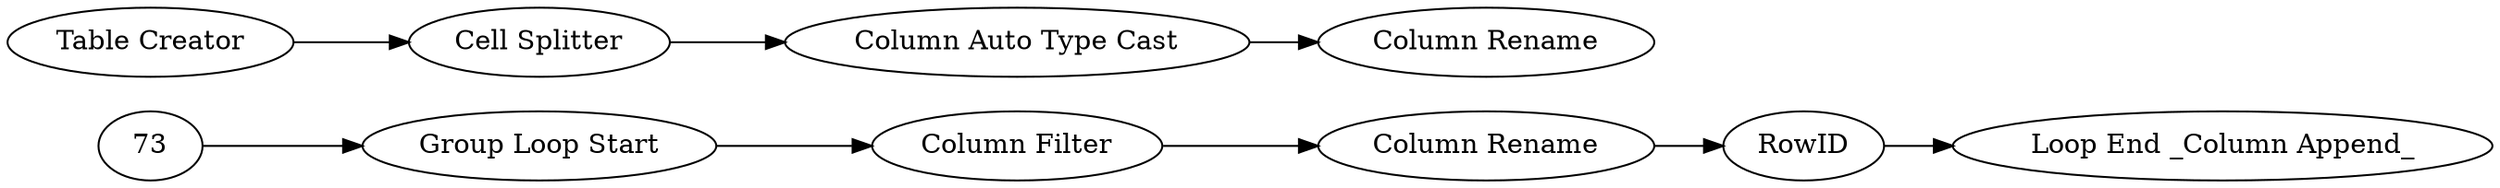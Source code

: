 digraph {
	70 [label="Group Loop Start"]
	71 [label="Column Rename"]
	64 [label="Table Creator"]
	65 [label="Cell Splitter"]
	66 [label="Column Auto Type Cast"]
	72 [label="Column Rename"]
	74 [label="Column Filter"]
	75 [label="Loop End _Column Append_"]
	76 [label=RowID]
	64 -> 65
	65 -> 66
	66 -> 72
	70 -> 74
	71 -> 76
	73 -> 70
	74 -> 71
	76 -> 75
	rankdir=LR
}
